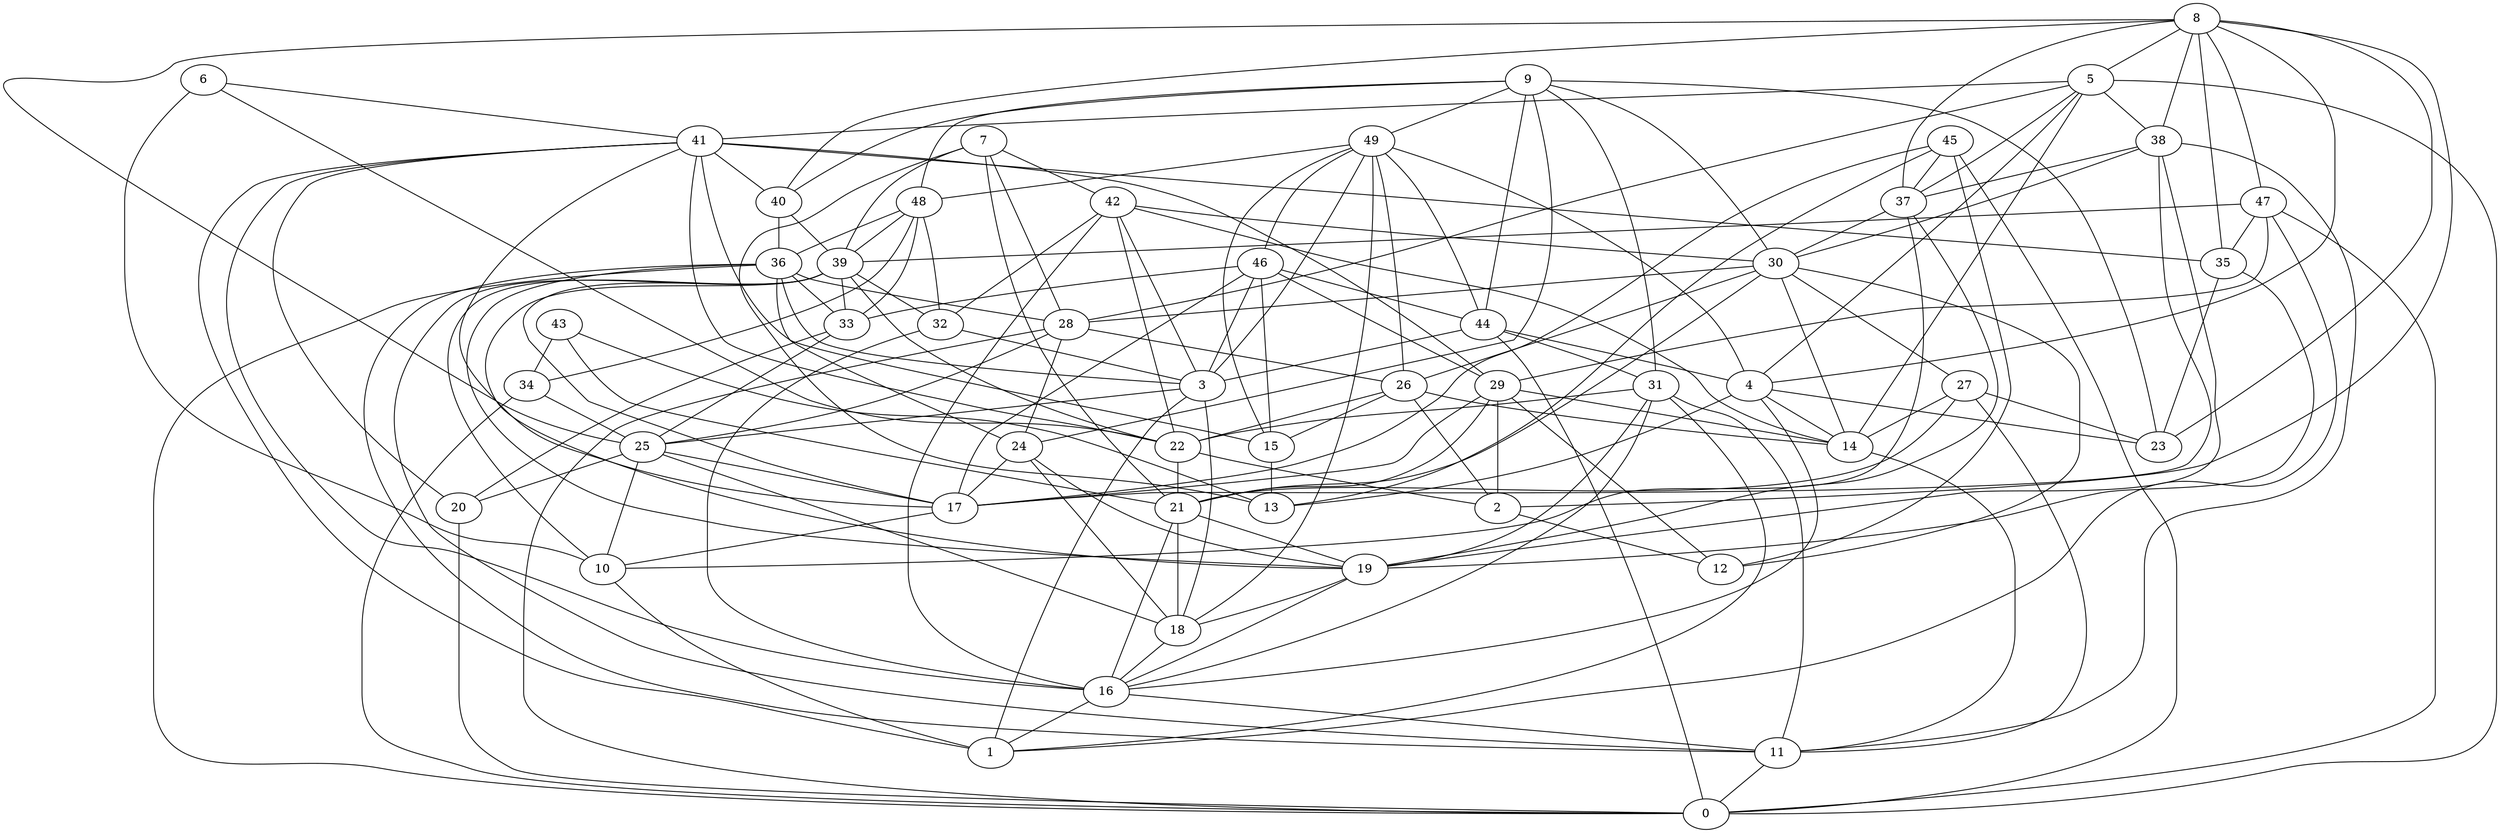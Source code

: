 digraph GG_graph {

subgraph G_graph {
edge [color = black]
"15" -> "13" [dir = none]
"42" -> "32" [dir = none]
"42" -> "16" [dir = none]
"42" -> "30" [dir = none]
"42" -> "22" [dir = none]
"42" -> "3" [dir = none]
"49" -> "4" [dir = none]
"49" -> "46" [dir = none]
"49" -> "15" [dir = none]
"49" -> "26" [dir = none]
"49" -> "18" [dir = none]
"49" -> "3" [dir = none]
"22" -> "21" [dir = none]
"25" -> "20" [dir = none]
"25" -> "18" [dir = none]
"25" -> "17" [dir = none]
"2" -> "12" [dir = none]
"44" -> "31" [dir = none]
"44" -> "3" [dir = none]
"44" -> "0" [dir = none]
"46" -> "33" [dir = none]
"46" -> "3" [dir = none]
"46" -> "17" [dir = none]
"18" -> "16" [dir = none]
"39" -> "10" [dir = none]
"39" -> "11" [dir = none]
"39" -> "22" [dir = none]
"19" -> "18" [dir = none]
"19" -> "16" [dir = none]
"29" -> "17" [dir = none]
"29" -> "21" [dir = none]
"37" -> "19" [dir = none]
"47" -> "1" [dir = none]
"47" -> "39" [dir = none]
"47" -> "0" [dir = none]
"16" -> "11" [dir = none]
"26" -> "22" [dir = none]
"26" -> "14" [dir = none]
"32" -> "16" [dir = none]
"45" -> "12" [dir = none]
"45" -> "37" [dir = none]
"45" -> "0" [dir = none]
"6" -> "41" [dir = none]
"6" -> "22" [dir = none]
"3" -> "18" [dir = none]
"30" -> "21" [dir = none]
"30" -> "12" [dir = none]
"30" -> "28" [dir = none]
"30" -> "27" [dir = none]
"21" -> "19" [dir = none]
"4" -> "16" [dir = none]
"4" -> "13" [dir = none]
"43" -> "13" [dir = none]
"43" -> "21" [dir = none]
"43" -> "34" [dir = none]
"9" -> "30" [dir = none]
"9" -> "49" [dir = none]
"9" -> "31" [dir = none]
"9" -> "24" [dir = none]
"36" -> "24" [dir = none]
"36" -> "0" [dir = none]
"36" -> "33" [dir = none]
"36" -> "28" [dir = none]
"48" -> "33" [dir = none]
"48" -> "36" [dir = none]
"28" -> "0" [dir = none]
"41" -> "17" [dir = none]
"41" -> "22" [dir = none]
"41" -> "20" [dir = none]
"41" -> "15" [dir = none]
"41" -> "35" [dir = none]
"40" -> "39" [dir = none]
"17" -> "10" [dir = none]
"7" -> "39" [dir = none]
"7" -> "21" [dir = none]
"38" -> "17" [dir = none]
"38" -> "37" [dir = none]
"8" -> "40" [dir = none]
"8" -> "2" [dir = none]
"8" -> "35" [dir = none]
"8" -> "4" [dir = none]
"8" -> "37" [dir = none]
"8" -> "23" [dir = none]
"5" -> "0" [dir = none]
"5" -> "37" [dir = none]
"5" -> "41" [dir = none]
"5" -> "38" [dir = none]
"5" -> "14" [dir = none]
"27" -> "14" [dir = none]
"27" -> "11" [dir = none]
"35" -> "23" [dir = none]
"35" -> "19" [dir = none]
"34" -> "0" [dir = none]
"31" -> "11" [dir = none]
"31" -> "19" [dir = none]
"31" -> "22" [dir = none]
"31" -> "16" [dir = none]
"31" -> "1" [dir = none]
"46" -> "44" [dir = none]
"21" -> "16" [dir = none]
"47" -> "35" [dir = none]
"28" -> "24" [dir = none]
"4" -> "14" [dir = none]
"9" -> "23" [dir = none]
"6" -> "10" [dir = none]
"39" -> "32" [dir = none]
"46" -> "15" [dir = none]
"14" -> "11" [dir = none]
"33" -> "20" [dir = none]
"25" -> "10" [dir = none]
"26" -> "2" [dir = none]
"37" -> "30" [dir = none]
"7" -> "13" [dir = none]
"49" -> "48" [dir = none]
"7" -> "42" [dir = none]
"33" -> "25" [dir = none]
"8" -> "25" [dir = none]
"37" -> "10" [dir = none]
"28" -> "25" [dir = none]
"48" -> "32" [dir = none]
"22" -> "2" [dir = none]
"44" -> "4" [dir = none]
"9" -> "44" [dir = none]
"26" -> "15" [dir = none]
"38" -> "11" [dir = none]
"47" -> "29" [dir = none]
"45" -> "13" [dir = none]
"16" -> "1" [dir = none]
"11" -> "0" [dir = none]
"8" -> "5" [dir = none]
"24" -> "17" [dir = none]
"38" -> "19" [dir = none]
"49" -> "44" [dir = none]
"30" -> "26" [dir = none]
"24" -> "18" [dir = none]
"40" -> "36" [dir = none]
"36" -> "3" [dir = none]
"27" -> "23" [dir = none]
"48" -> "34" [dir = none]
"46" -> "29" [dir = none]
"41" -> "16" [dir = none]
"29" -> "12" [dir = none]
"21" -> "18" [dir = none]
"4" -> "23" [dir = none]
"41" -> "29" [dir = none]
"42" -> "14" [dir = none]
"39" -> "33" [dir = none]
"8" -> "38" [dir = none]
"10" -> "1" [dir = none]
"29" -> "14" [dir = none]
"39" -> "17" [dir = none]
"41" -> "1" [dir = none]
"39" -> "19" [dir = none]
"7" -> "28" [dir = none]
"48" -> "39" [dir = none]
"3" -> "1" [dir = none]
"29" -> "2" [dir = none]
"30" -> "14" [dir = none]
"5" -> "4" [dir = none]
"32" -> "3" [dir = none]
"3" -> "25" [dir = none]
"8" -> "47" [dir = none]
"36" -> "11" [dir = none]
"27" -> "21" [dir = none]
"9" -> "48" [dir = none]
"34" -> "25" [dir = none]
"24" -> "19" [dir = none]
"36" -> "19" [dir = none]
"5" -> "28" [dir = none]
"9" -> "40" [dir = none]
"38" -> "30" [dir = none]
"41" -> "40" [dir = none]
"20" -> "0" [dir = none]
"45" -> "17" [dir = none]
"28" -> "26" [dir = none]
}

}
